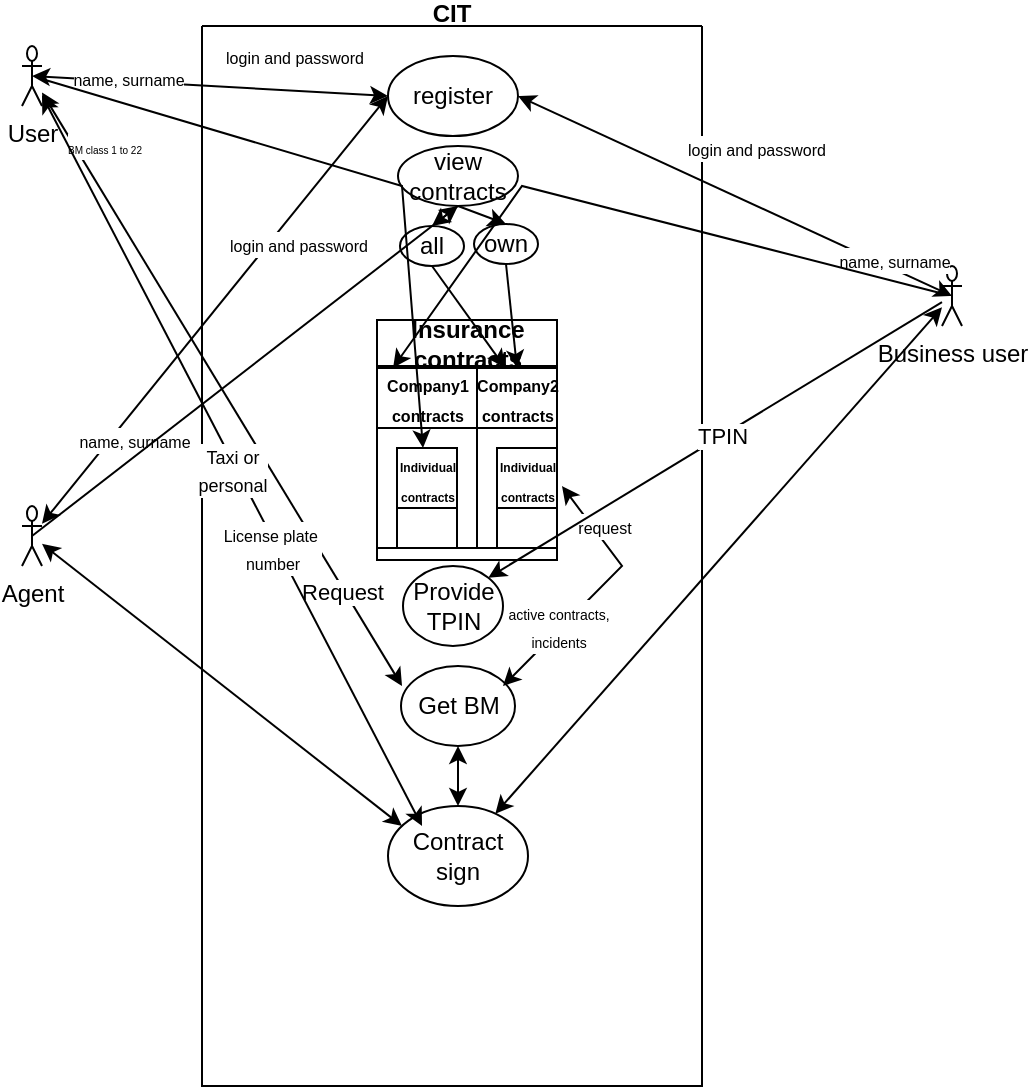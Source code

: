 <mxfile version="26.0.15">
  <diagram name="Page-1" id="xxyBkbVe0pJRAsgol_uY">
    <mxGraphModel dx="776" dy="491" grid="1" gridSize="10" guides="1" tooltips="1" connect="1" arrows="1" fold="1" page="1" pageScale="1" pageWidth="850" pageHeight="1100" math="0" shadow="0">
      <root>
        <mxCell id="0" />
        <mxCell id="1" parent="0" />
        <mxCell id="JidemQDoPhzi0IYGn3nQ-2" value="CIT&#xa;" style="swimlane;startSize=0;" vertex="1" parent="1">
          <mxGeometry x="310" y="160" width="250" height="530" as="geometry" />
        </mxCell>
        <mxCell id="JidemQDoPhzi0IYGn3nQ-8" value="register" style="ellipse;whiteSpace=wrap;html=1;" vertex="1" parent="JidemQDoPhzi0IYGn3nQ-2">
          <mxGeometry x="93" y="15" width="65" height="40" as="geometry" />
        </mxCell>
        <mxCell id="JidemQDoPhzi0IYGn3nQ-26" value="Insurance contracts" style="swimlane;whiteSpace=wrap;html=1;" vertex="1" parent="JidemQDoPhzi0IYGn3nQ-2">
          <mxGeometry x="87.5" y="147" width="90" height="120" as="geometry" />
        </mxCell>
        <mxCell id="JidemQDoPhzi0IYGn3nQ-27" value="&lt;font style=&quot;line-height: 90%; font-size: 8px;&quot;&gt;Company1 contracts&lt;/font&gt;" style="swimlane;whiteSpace=wrap;html=1;startSize=30;" vertex="1" parent="JidemQDoPhzi0IYGn3nQ-26">
          <mxGeometry y="24" width="50" height="90" as="geometry" />
        </mxCell>
        <mxCell id="JidemQDoPhzi0IYGn3nQ-29" value="&lt;font style=&quot;font-size: 6px;&quot;&gt;Individual contracts&lt;/font&gt;" style="swimlane;whiteSpace=wrap;html=1;startSize=30;" vertex="1" parent="JidemQDoPhzi0IYGn3nQ-27">
          <mxGeometry x="10" y="40" width="30" height="50" as="geometry" />
        </mxCell>
        <mxCell id="JidemQDoPhzi0IYGn3nQ-28" value="&lt;font style=&quot;line-height: 90%; font-size: 8px;&quot;&gt;Company2 contracts&lt;/font&gt;" style="swimlane;whiteSpace=wrap;html=1;startSize=30;" vertex="1" parent="JidemQDoPhzi0IYGn3nQ-26">
          <mxGeometry x="50" y="24" width="40" height="90" as="geometry" />
        </mxCell>
        <mxCell id="JidemQDoPhzi0IYGn3nQ-30" value="&lt;font style=&quot;font-size: 6px;&quot;&gt;Individual contracts&lt;/font&gt;" style="swimlane;whiteSpace=wrap;html=1;startSize=30;" vertex="1" parent="JidemQDoPhzi0IYGn3nQ-28">
          <mxGeometry x="10" y="40" width="30" height="50" as="geometry" />
        </mxCell>
        <mxCell id="JidemQDoPhzi0IYGn3nQ-31" value="view contracts" style="ellipse;whiteSpace=wrap;html=1;" vertex="1" parent="JidemQDoPhzi0IYGn3nQ-2">
          <mxGeometry x="98" y="60" width="60" height="30" as="geometry" />
        </mxCell>
        <mxCell id="JidemQDoPhzi0IYGn3nQ-38" value="all&lt;span style=&quot;color: rgba(0, 0, 0, 0); font-family: monospace; font-size: 0px; text-align: start; text-wrap-mode: nowrap;&quot;&gt;%3CmxGraphModel%3E%3Croot%3E%3CmxCell%20id%3D%220%22%2F%3E%3CmxCell%20id%3D%221%22%20parent%3D%220%22%2F%3E%3CmxCell%20id%3D%222%22%20value%3D%22%26lt%3Bfont%20style%3D%26quot%3Bfont-size%3A%206px%3B%26quot%3B%26gt%3BIndividual%20contracts%26lt%3B%2Ffont%26gt%3B%22%20style%3D%22swimlane%3BwhiteSpace%3Dwrap%3Bhtml%3D1%3BstartSize%3D30%3B%22%20vertex%3D%221%22%20parent%3D%221%22%3E%3CmxGeometry%20x%3D%22370%22%20y%3D%22310%22%20width%3D%2240%22%20height%3D%2250%22%20as%3D%22geometry%22%2F%3E%3C%2FmxCell%3E%3C%2Froot%3E%3C%2FmxGraphModel%3E&lt;/span&gt;" style="ellipse;whiteSpace=wrap;html=1;" vertex="1" parent="JidemQDoPhzi0IYGn3nQ-2">
          <mxGeometry x="99" y="100" width="32" height="20" as="geometry" />
        </mxCell>
        <mxCell id="JidemQDoPhzi0IYGn3nQ-39" value="own" style="ellipse;whiteSpace=wrap;html=1;" vertex="1" parent="JidemQDoPhzi0IYGn3nQ-2">
          <mxGeometry x="136" y="99" width="32" height="20" as="geometry" />
        </mxCell>
        <mxCell id="JidemQDoPhzi0IYGn3nQ-40" value="" style="endArrow=classic;html=1;rounded=0;exitX=0.5;exitY=1;exitDx=0;exitDy=0;entryX=0.5;entryY=0;entryDx=0;entryDy=0;" edge="1" parent="JidemQDoPhzi0IYGn3nQ-2" source="JidemQDoPhzi0IYGn3nQ-31" target="JidemQDoPhzi0IYGn3nQ-38">
          <mxGeometry width="50" height="50" relative="1" as="geometry">
            <mxPoint x="40" y="210" as="sourcePoint" />
            <mxPoint x="90" y="160" as="targetPoint" />
          </mxGeometry>
        </mxCell>
        <mxCell id="JidemQDoPhzi0IYGn3nQ-41" value="" style="endArrow=classic;html=1;rounded=0;exitX=0.5;exitY=1;exitDx=0;exitDy=0;entryX=0.5;entryY=0;entryDx=0;entryDy=0;" edge="1" parent="JidemQDoPhzi0IYGn3nQ-2" source="JidemQDoPhzi0IYGn3nQ-31" target="JidemQDoPhzi0IYGn3nQ-39">
          <mxGeometry width="50" height="50" relative="1" as="geometry">
            <mxPoint x="138" y="100" as="sourcePoint" />
            <mxPoint x="125" y="110" as="targetPoint" />
          </mxGeometry>
        </mxCell>
        <mxCell id="JidemQDoPhzi0IYGn3nQ-43" value="" style="endArrow=classic;html=1;rounded=0;exitX=0.5;exitY=1;exitDx=0;exitDy=0;entryX=0.351;entryY=-0.002;entryDx=0;entryDy=0;entryPerimeter=0;" edge="1" parent="JidemQDoPhzi0IYGn3nQ-2" source="JidemQDoPhzi0IYGn3nQ-38" target="JidemQDoPhzi0IYGn3nQ-28">
          <mxGeometry width="50" height="50" relative="1" as="geometry">
            <mxPoint x="40" y="210" as="sourcePoint" />
            <mxPoint x="90" y="160" as="targetPoint" />
          </mxGeometry>
        </mxCell>
        <mxCell id="JidemQDoPhzi0IYGn3nQ-44" value="" style="endArrow=classic;html=1;rounded=0;exitX=0.5;exitY=1;exitDx=0;exitDy=0;entryX=0.5;entryY=0;entryDx=0;entryDy=0;" edge="1" parent="JidemQDoPhzi0IYGn3nQ-2" source="JidemQDoPhzi0IYGn3nQ-39" target="JidemQDoPhzi0IYGn3nQ-28">
          <mxGeometry width="50" height="50" relative="1" as="geometry">
            <mxPoint x="155.5" y="119" as="sourcePoint" />
            <mxPoint x="148.5" y="168" as="targetPoint" />
          </mxGeometry>
        </mxCell>
        <mxCell id="JidemQDoPhzi0IYGn3nQ-46" value="Provide TPIN" style="ellipse;whiteSpace=wrap;html=1;" vertex="1" parent="JidemQDoPhzi0IYGn3nQ-2">
          <mxGeometry x="100.5" y="270" width="50" height="40" as="geometry" />
        </mxCell>
        <mxCell id="JidemQDoPhzi0IYGn3nQ-51" value="Get BM" style="ellipse;whiteSpace=wrap;html=1;" vertex="1" parent="JidemQDoPhzi0IYGn3nQ-2">
          <mxGeometry x="99.5" y="320" width="57" height="40" as="geometry" />
        </mxCell>
        <mxCell id="JidemQDoPhzi0IYGn3nQ-57" value="" style="endArrow=classic;startArrow=classic;html=1;rounded=0;" edge="1" parent="JidemQDoPhzi0IYGn3nQ-2">
          <mxGeometry width="50" height="50" relative="1" as="geometry">
            <mxPoint x="150.5" y="330" as="sourcePoint" />
            <mxPoint x="180" y="230" as="targetPoint" />
            <Array as="points">
              <mxPoint x="210" y="270" />
            </Array>
          </mxGeometry>
        </mxCell>
        <mxCell id="JidemQDoPhzi0IYGn3nQ-58" value="&lt;font style=&quot;font-size: 7px;&quot;&gt;active contracts,&lt;/font&gt;&lt;div&gt;&lt;font style=&quot;font-size: 7px;&quot;&gt;incidents&lt;/font&gt;&lt;/div&gt;" style="edgeLabel;html=1;align=center;verticalAlign=middle;resizable=0;points=[];" vertex="1" connectable="0" parent="JidemQDoPhzi0IYGn3nQ-57">
          <mxGeometry x="-0.642" relative="1" as="geometry">
            <mxPoint x="10" y="-13" as="offset" />
          </mxGeometry>
        </mxCell>
        <mxCell id="JidemQDoPhzi0IYGn3nQ-59" value="&lt;font style=&quot;font-size: 8px;&quot;&gt;request&lt;/font&gt;" style="edgeLabel;html=1;align=center;verticalAlign=middle;resizable=0;points=[];" vertex="1" connectable="0" parent="JidemQDoPhzi0IYGn3nQ-57">
          <mxGeometry x="0.766" relative="1" as="geometry">
            <mxPoint x="11" y="7" as="offset" />
          </mxGeometry>
        </mxCell>
        <mxCell id="JidemQDoPhzi0IYGn3nQ-60" value="Contract sign" style="ellipse;whiteSpace=wrap;html=1;" vertex="1" parent="JidemQDoPhzi0IYGn3nQ-2">
          <mxGeometry x="93" y="390" width="70" height="50" as="geometry" />
        </mxCell>
        <mxCell id="JidemQDoPhzi0IYGn3nQ-62" value="" style="endArrow=classic;startArrow=classic;html=1;rounded=0;exitX=0.5;exitY=0;exitDx=0;exitDy=0;" edge="1" parent="JidemQDoPhzi0IYGn3nQ-2" source="JidemQDoPhzi0IYGn3nQ-60" target="JidemQDoPhzi0IYGn3nQ-51">
          <mxGeometry width="50" height="50" relative="1" as="geometry">
            <mxPoint x="37.5" y="400" as="sourcePoint" />
            <mxPoint x="87.5" y="350" as="targetPoint" />
          </mxGeometry>
        </mxCell>
        <mxCell id="JidemQDoPhzi0IYGn3nQ-5" value="User" style="shape=umlActor;verticalLabelPosition=bottom;verticalAlign=top;html=1;outlineConnect=0;" vertex="1" parent="1">
          <mxGeometry x="220" y="170" width="10" height="30" as="geometry" />
        </mxCell>
        <mxCell id="JidemQDoPhzi0IYGn3nQ-6" value="Agent" style="shape=umlActor;verticalLabelPosition=bottom;verticalAlign=top;html=1;outlineConnect=0;" vertex="1" parent="1">
          <mxGeometry x="220" y="400" width="10" height="30" as="geometry" />
        </mxCell>
        <mxCell id="JidemQDoPhzi0IYGn3nQ-7" value="Business user" style="shape=umlActor;verticalLabelPosition=bottom;verticalAlign=top;html=1;outlineConnect=0;" vertex="1" parent="1">
          <mxGeometry x="680" y="280" width="10" height="30" as="geometry" />
        </mxCell>
        <mxCell id="JidemQDoPhzi0IYGn3nQ-16" value="" style="endArrow=classic;startArrow=classic;html=1;rounded=0;entryX=1;entryY=0.5;entryDx=0;entryDy=0;exitX=0.5;exitY=0.5;exitDx=0;exitDy=0;exitPerimeter=0;" edge="1" parent="1" source="JidemQDoPhzi0IYGn3nQ-7" target="JidemQDoPhzi0IYGn3nQ-8">
          <mxGeometry width="50" height="50" relative="1" as="geometry">
            <mxPoint x="230" y="310" as="sourcePoint" />
            <mxPoint x="280" y="260" as="targetPoint" />
          </mxGeometry>
        </mxCell>
        <mxCell id="JidemQDoPhzi0IYGn3nQ-17" value="&lt;font style=&quot;font-size: 8px;&quot;&gt;login and password&lt;/font&gt;" style="edgeLabel;html=1;align=center;verticalAlign=middle;resizable=0;points=[];" vertex="1" connectable="0" parent="JidemQDoPhzi0IYGn3nQ-16">
          <mxGeometry x="0.158" relative="1" as="geometry">
            <mxPoint x="28" y="-16" as="offset" />
          </mxGeometry>
        </mxCell>
        <mxCell id="JidemQDoPhzi0IYGn3nQ-18" value="&lt;font style=&quot;font-size: 8px;&quot;&gt;name, surname&lt;/font&gt;" style="edgeLabel;html=1;align=center;verticalAlign=middle;resizable=0;points=[];" vertex="1" connectable="0" parent="JidemQDoPhzi0IYGn3nQ-16">
          <mxGeometry x="-0.612" y="1" relative="1" as="geometry">
            <mxPoint x="13" as="offset" />
          </mxGeometry>
        </mxCell>
        <mxCell id="JidemQDoPhzi0IYGn3nQ-20" value="" style="endArrow=classic;startArrow=classic;html=1;rounded=0;entryX=0;entryY=0.5;entryDx=0;entryDy=0;" edge="1" parent="1" source="JidemQDoPhzi0IYGn3nQ-6" target="JidemQDoPhzi0IYGn3nQ-8">
          <mxGeometry width="50" height="50" relative="1" as="geometry">
            <mxPoint x="250" y="260" as="sourcePoint" />
            <mxPoint x="418" y="140" as="targetPoint" />
          </mxGeometry>
        </mxCell>
        <mxCell id="JidemQDoPhzi0IYGn3nQ-21" value="&lt;font style=&quot;font-size: 8px;&quot;&gt;login and password&lt;/font&gt;" style="edgeLabel;html=1;align=center;verticalAlign=middle;resizable=0;points=[];" vertex="1" connectable="0" parent="JidemQDoPhzi0IYGn3nQ-20">
          <mxGeometry x="0.158" relative="1" as="geometry">
            <mxPoint x="28" y="-16" as="offset" />
          </mxGeometry>
        </mxCell>
        <mxCell id="JidemQDoPhzi0IYGn3nQ-22" value="&lt;font style=&quot;font-size: 8px;&quot;&gt;name, surname&lt;/font&gt;" style="edgeLabel;html=1;align=center;verticalAlign=middle;resizable=0;points=[];" vertex="1" connectable="0" parent="JidemQDoPhzi0IYGn3nQ-20">
          <mxGeometry x="-0.612" y="1" relative="1" as="geometry">
            <mxPoint x="13" as="offset" />
          </mxGeometry>
        </mxCell>
        <mxCell id="JidemQDoPhzi0IYGn3nQ-23" value="" style="endArrow=classic;startArrow=classic;html=1;rounded=0;entryX=0;entryY=0.5;entryDx=0;entryDy=0;exitX=0.5;exitY=0.5;exitDx=0;exitDy=0;exitPerimeter=0;" edge="1" parent="1" source="JidemQDoPhzi0IYGn3nQ-5" target="JidemQDoPhzi0IYGn3nQ-8">
          <mxGeometry width="50" height="50" relative="1" as="geometry">
            <mxPoint x="230" y="188" as="sourcePoint" />
            <mxPoint x="393" y="130" as="targetPoint" />
          </mxGeometry>
        </mxCell>
        <mxCell id="JidemQDoPhzi0IYGn3nQ-24" value="&lt;font style=&quot;font-size: 8px;&quot;&gt;login and password&lt;/font&gt;" style="edgeLabel;html=1;align=center;verticalAlign=middle;resizable=0;points=[];" vertex="1" connectable="0" parent="JidemQDoPhzi0IYGn3nQ-23">
          <mxGeometry x="0.158" relative="1" as="geometry">
            <mxPoint x="28" y="-16" as="offset" />
          </mxGeometry>
        </mxCell>
        <mxCell id="JidemQDoPhzi0IYGn3nQ-25" value="&lt;font style=&quot;font-size: 8px;&quot;&gt;name, surname&lt;/font&gt;" style="edgeLabel;html=1;align=center;verticalAlign=middle;resizable=0;points=[];" vertex="1" connectable="0" parent="JidemQDoPhzi0IYGn3nQ-23">
          <mxGeometry x="-0.612" y="1" relative="1" as="geometry">
            <mxPoint x="13" as="offset" />
          </mxGeometry>
        </mxCell>
        <mxCell id="JidemQDoPhzi0IYGn3nQ-32" value="" style="endArrow=classic;html=1;rounded=0;" edge="1" parent="1" source="JidemQDoPhzi0IYGn3nQ-5" target="JidemQDoPhzi0IYGn3nQ-29">
          <mxGeometry width="50" height="50" relative="1" as="geometry">
            <mxPoint x="320" y="320" as="sourcePoint" />
            <mxPoint x="370" y="270" as="targetPoint" />
            <Array as="points">
              <mxPoint x="410" y="240" />
            </Array>
          </mxGeometry>
        </mxCell>
        <mxCell id="JidemQDoPhzi0IYGn3nQ-42" value="" style="endArrow=classic;html=1;rounded=0;entryX=0.5;entryY=1;entryDx=0;entryDy=0;exitX=0.5;exitY=0.5;exitDx=0;exitDy=0;exitPerimeter=0;" edge="1" parent="1" source="JidemQDoPhzi0IYGn3nQ-6" target="JidemQDoPhzi0IYGn3nQ-31">
          <mxGeometry width="50" height="50" relative="1" as="geometry">
            <mxPoint x="350" y="370" as="sourcePoint" />
            <mxPoint x="400" y="320" as="targetPoint" />
          </mxGeometry>
        </mxCell>
        <mxCell id="JidemQDoPhzi0IYGn3nQ-45" value="" style="endArrow=classic;html=1;rounded=0;entryX=0.161;entryY=-0.002;entryDx=0;entryDy=0;entryPerimeter=0;" edge="1" parent="1" source="JidemQDoPhzi0IYGn3nQ-7" target="JidemQDoPhzi0IYGn3nQ-27">
          <mxGeometry width="50" height="50" relative="1" as="geometry">
            <mxPoint x="350" y="290" as="sourcePoint" />
            <mxPoint x="400" y="240" as="targetPoint" />
            <Array as="points">
              <mxPoint x="470" y="240" />
            </Array>
          </mxGeometry>
        </mxCell>
        <mxCell id="JidemQDoPhzi0IYGn3nQ-49" value="" style="endArrow=classic;html=1;rounded=0;entryX=1;entryY=0;entryDx=0;entryDy=0;" edge="1" parent="1" source="JidemQDoPhzi0IYGn3nQ-7" target="JidemQDoPhzi0IYGn3nQ-46">
          <mxGeometry width="50" height="50" relative="1" as="geometry">
            <mxPoint x="350" y="490" as="sourcePoint" />
            <mxPoint x="400" y="440" as="targetPoint" />
          </mxGeometry>
        </mxCell>
        <mxCell id="JidemQDoPhzi0IYGn3nQ-50" value="TPIN" style="edgeLabel;html=1;align=center;verticalAlign=middle;resizable=0;points=[];" vertex="1" connectable="0" parent="JidemQDoPhzi0IYGn3nQ-49">
          <mxGeometry x="-0.028" relative="1" as="geometry">
            <mxPoint as="offset" />
          </mxGeometry>
        </mxCell>
        <mxCell id="JidemQDoPhzi0IYGn3nQ-53" value="" style="endArrow=classic;startArrow=classic;html=1;rounded=0;entryX=0.009;entryY=0.25;entryDx=0;entryDy=0;entryPerimeter=0;" edge="1" parent="1" source="JidemQDoPhzi0IYGn3nQ-5" target="JidemQDoPhzi0IYGn3nQ-51">
          <mxGeometry width="50" height="50" relative="1" as="geometry">
            <mxPoint x="330" y="480" as="sourcePoint" />
            <mxPoint x="380" y="430" as="targetPoint" />
          </mxGeometry>
        </mxCell>
        <mxCell id="JidemQDoPhzi0IYGn3nQ-54" value="Request" style="edgeLabel;html=1;align=center;verticalAlign=middle;resizable=0;points=[];" vertex="1" connectable="0" parent="JidemQDoPhzi0IYGn3nQ-53">
          <mxGeometry x="0.678" y="-1" relative="1" as="geometry">
            <mxPoint as="offset" />
          </mxGeometry>
        </mxCell>
        <mxCell id="JidemQDoPhzi0IYGn3nQ-55" value="&lt;font style=&quot;font-size: 5px;&quot;&gt;BM class 1 to 22&lt;/font&gt;" style="edgeLabel;html=1;align=center;verticalAlign=middle;resizable=0;points=[];" vertex="1" connectable="0" parent="JidemQDoPhzi0IYGn3nQ-53">
          <mxGeometry x="-0.838" y="1" relative="1" as="geometry">
            <mxPoint x="15" y="3" as="offset" />
          </mxGeometry>
        </mxCell>
        <mxCell id="JidemQDoPhzi0IYGn3nQ-63" value="" style="endArrow=classic;startArrow=classic;html=1;rounded=0;exitX=0.1;exitY=0.2;exitDx=0;exitDy=0;exitPerimeter=0;" edge="1" parent="1" source="JidemQDoPhzi0IYGn3nQ-60" target="JidemQDoPhzi0IYGn3nQ-6">
          <mxGeometry width="50" height="50" relative="1" as="geometry">
            <mxPoint x="350" y="420" as="sourcePoint" />
            <mxPoint x="400" y="370" as="targetPoint" />
          </mxGeometry>
        </mxCell>
        <mxCell id="JidemQDoPhzi0IYGn3nQ-64" value="" style="endArrow=classic;startArrow=classic;html=1;rounded=0;" edge="1" parent="1" source="JidemQDoPhzi0IYGn3nQ-60" target="JidemQDoPhzi0IYGn3nQ-7">
          <mxGeometry width="50" height="50" relative="1" as="geometry">
            <mxPoint x="403" y="570" as="sourcePoint" />
            <mxPoint x="240" y="264" as="targetPoint" />
          </mxGeometry>
        </mxCell>
        <mxCell id="JidemQDoPhzi0IYGn3nQ-65" value="" style="endArrow=classic;startArrow=classic;html=1;rounded=0;exitX=0.243;exitY=0.2;exitDx=0;exitDy=0;exitPerimeter=0;" edge="1" parent="1" source="JidemQDoPhzi0IYGn3nQ-60" target="JidemQDoPhzi0IYGn3nQ-5">
          <mxGeometry width="50" height="50" relative="1" as="geometry">
            <mxPoint x="370" y="420" as="sourcePoint" />
            <mxPoint x="420" y="370" as="targetPoint" />
          </mxGeometry>
        </mxCell>
        <mxCell id="JidemQDoPhzi0IYGn3nQ-66" value="&lt;font style=&quot;font-size: 8px;&quot;&gt;License plate&amp;nbsp;&lt;/font&gt;&lt;div&gt;&lt;font style=&quot;font-size: 8px;&quot;&gt;number&lt;/font&gt;&lt;/div&gt;" style="edgeLabel;html=1;align=center;verticalAlign=middle;resizable=0;points=[];" vertex="1" connectable="0" parent="JidemQDoPhzi0IYGn3nQ-65">
          <mxGeometry x="-0.21" y="1" relative="1" as="geometry">
            <mxPoint x="1" y="4" as="offset" />
          </mxGeometry>
        </mxCell>
        <mxCell id="JidemQDoPhzi0IYGn3nQ-67" value="&lt;font style=&quot;font-size: 9px;&quot;&gt;Taxi or&lt;br&gt;&lt;/font&gt;&lt;div&gt;&lt;font style=&quot;font-size: 9px;&quot;&gt;personal&lt;/font&gt;&lt;/div&gt;" style="edgeLabel;html=1;align=center;verticalAlign=middle;resizable=0;points=[];" vertex="1" connectable="0" parent="JidemQDoPhzi0IYGn3nQ-65">
          <mxGeometry x="-0.016" y="2" relative="1" as="geometry">
            <mxPoint as="offset" />
          </mxGeometry>
        </mxCell>
      </root>
    </mxGraphModel>
  </diagram>
</mxfile>
